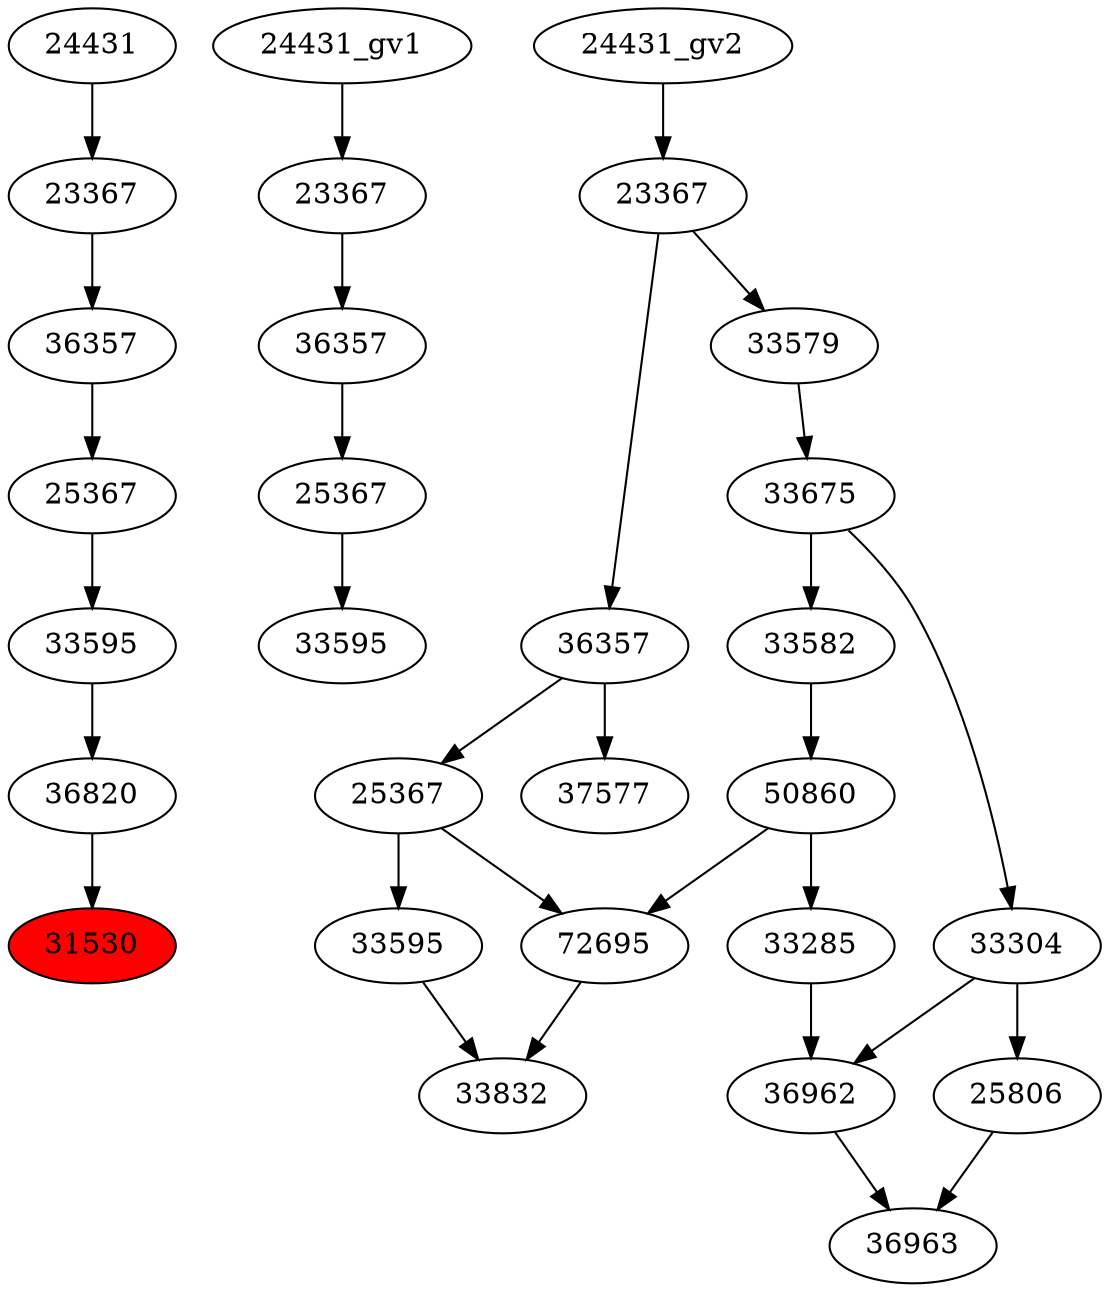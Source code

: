 strict digraph root {
	node [label="\N"];
	{
		node [fillcolor="",
			label="\N",
			style=""
		];
		31530		 [fillcolor=red,
			label=31530,
			style=filled];
		36820		 [label=36820];
		36820 -> 31530;
		33595		 [label=33595];
		33595 -> 36820;
		25367		 [label=25367];
		25367 -> 33595;
		36357		 [label=36357];
		36357 -> 25367;
		23367		 [label=23367];
		23367 -> 36357;
		24431		 [label=24431];
		24431 -> 23367;
	}
	{
		node [label="\N"];
		"33595_gv1"		 [label=33595];
		"25367_gv1"		 [label=25367];
		"25367_gv1" -> "33595_gv1";
		"36357_gv1"		 [label=36357];
		"36357_gv1" -> "25367_gv1";
		"23367_gv1"		 [label=23367];
		"23367_gv1" -> "36357_gv1";
		"24431_gv1" -> "23367_gv1";
	}
	{
		node [label="\N"];
		33832		 [label=33832];
		72695		 [label=72695];
		72695 -> 33832;
		"33595_gv2"		 [label=33595];
		"33595_gv2" -> 33832;
		"25367_gv2"		 [label=25367];
		"25367_gv2" -> 72695;
		"25367_gv2" -> "33595_gv2";
		50860		 [label=50860];
		50860 -> 72695;
		33285		 [label=33285];
		50860 -> 33285;
		"36357_gv2"		 [label=36357];
		"36357_gv2" -> "25367_gv2";
		37577		 [label=37577];
		"36357_gv2" -> 37577;
		33582		 [label=33582];
		33582 -> 50860;
		"23367_gv2"		 [label=23367];
		"23367_gv2" -> "36357_gv2";
		33579		 [label=33579];
		"23367_gv2" -> 33579;
		36963		 [label=36963];
		36962		 [label=36962];
		36962 -> 36963;
		25806		 [label=25806];
		25806 -> 36963;
		33675		 [label=33675];
		33675 -> 33582;
		33304		 [label=33304];
		33675 -> 33304;
		"24431_gv2" -> "23367_gv2";
		33285 -> 36962;
		33304 -> 36962;
		33304 -> 25806;
		33579 -> 33675;
	}
}
